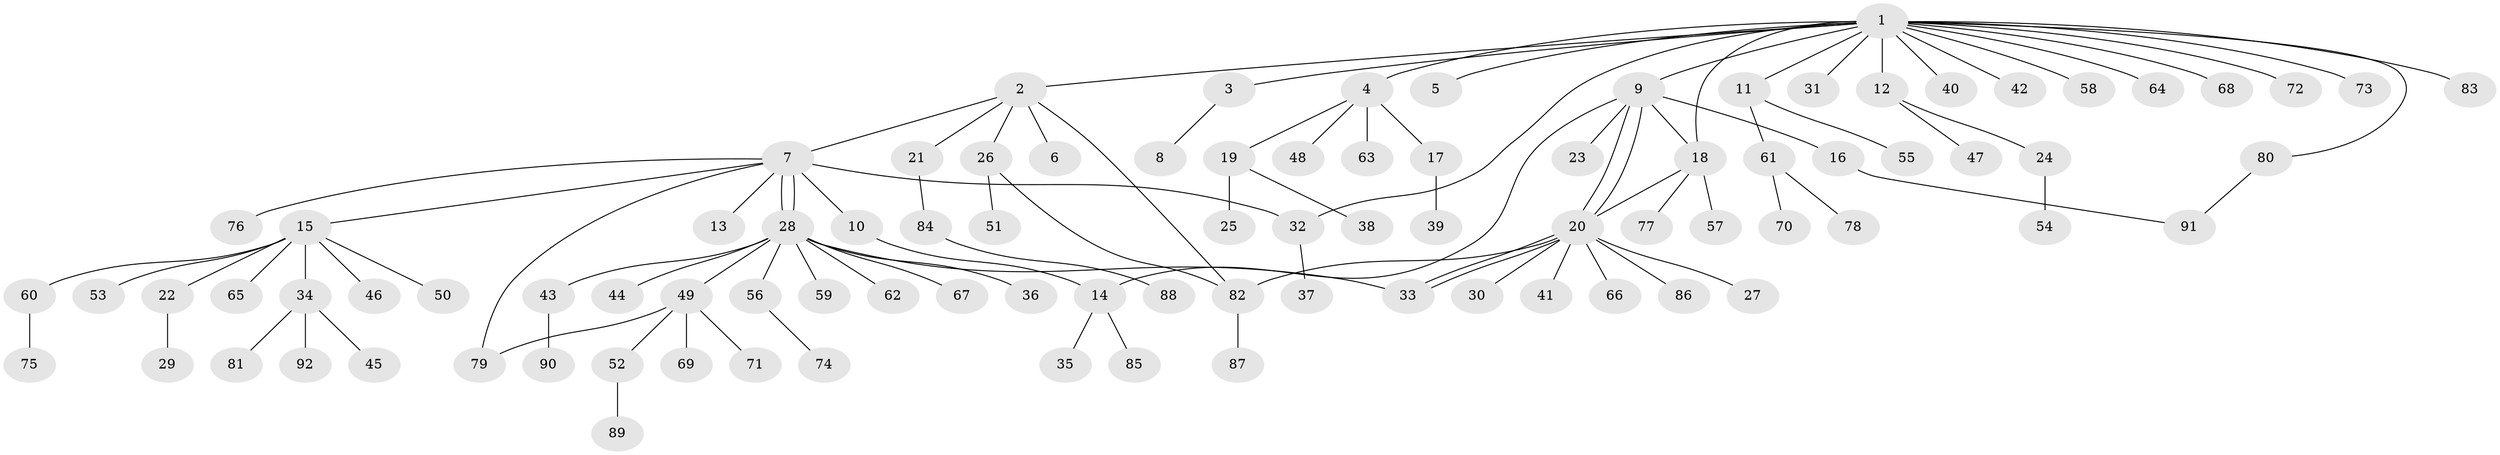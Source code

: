 // coarse degree distribution, {10: 0.021739130434782608, 5: 0.043478260869565216, 1: 0.4782608695652174, 4: 0.08695652173913043, 7: 0.043478260869565216, 2: 0.2608695652173913, 6: 0.021739130434782608, 3: 0.043478260869565216}
// Generated by graph-tools (version 1.1) at 2025/50/03/04/25 22:50:13]
// undirected, 92 vertices, 103 edges
graph export_dot {
  node [color=gray90,style=filled];
  1;
  2;
  3;
  4;
  5;
  6;
  7;
  8;
  9;
  10;
  11;
  12;
  13;
  14;
  15;
  16;
  17;
  18;
  19;
  20;
  21;
  22;
  23;
  24;
  25;
  26;
  27;
  28;
  29;
  30;
  31;
  32;
  33;
  34;
  35;
  36;
  37;
  38;
  39;
  40;
  41;
  42;
  43;
  44;
  45;
  46;
  47;
  48;
  49;
  50;
  51;
  52;
  53;
  54;
  55;
  56;
  57;
  58;
  59;
  60;
  61;
  62;
  63;
  64;
  65;
  66;
  67;
  68;
  69;
  70;
  71;
  72;
  73;
  74;
  75;
  76;
  77;
  78;
  79;
  80;
  81;
  82;
  83;
  84;
  85;
  86;
  87;
  88;
  89;
  90;
  91;
  92;
  1 -- 2;
  1 -- 3;
  1 -- 4;
  1 -- 5;
  1 -- 9;
  1 -- 11;
  1 -- 12;
  1 -- 18;
  1 -- 31;
  1 -- 32;
  1 -- 40;
  1 -- 42;
  1 -- 58;
  1 -- 64;
  1 -- 68;
  1 -- 72;
  1 -- 73;
  1 -- 80;
  1 -- 83;
  2 -- 6;
  2 -- 7;
  2 -- 21;
  2 -- 26;
  2 -- 82;
  3 -- 8;
  4 -- 17;
  4 -- 19;
  4 -- 48;
  4 -- 63;
  7 -- 10;
  7 -- 13;
  7 -- 15;
  7 -- 28;
  7 -- 28;
  7 -- 32;
  7 -- 76;
  7 -- 79;
  9 -- 14;
  9 -- 16;
  9 -- 18;
  9 -- 20;
  9 -- 20;
  9 -- 23;
  10 -- 14;
  11 -- 55;
  11 -- 61;
  12 -- 24;
  12 -- 47;
  14 -- 35;
  14 -- 85;
  15 -- 22;
  15 -- 34;
  15 -- 46;
  15 -- 50;
  15 -- 53;
  15 -- 60;
  15 -- 65;
  16 -- 91;
  17 -- 39;
  18 -- 20;
  18 -- 57;
  18 -- 77;
  19 -- 25;
  19 -- 38;
  20 -- 27;
  20 -- 30;
  20 -- 33;
  20 -- 33;
  20 -- 41;
  20 -- 66;
  20 -- 82;
  20 -- 86;
  21 -- 84;
  22 -- 29;
  24 -- 54;
  26 -- 51;
  26 -- 82;
  28 -- 33;
  28 -- 36;
  28 -- 43;
  28 -- 44;
  28 -- 49;
  28 -- 56;
  28 -- 59;
  28 -- 62;
  28 -- 67;
  32 -- 37;
  34 -- 45;
  34 -- 81;
  34 -- 92;
  43 -- 90;
  49 -- 52;
  49 -- 69;
  49 -- 71;
  49 -- 79;
  52 -- 89;
  56 -- 74;
  60 -- 75;
  61 -- 70;
  61 -- 78;
  80 -- 91;
  82 -- 87;
  84 -- 88;
}
